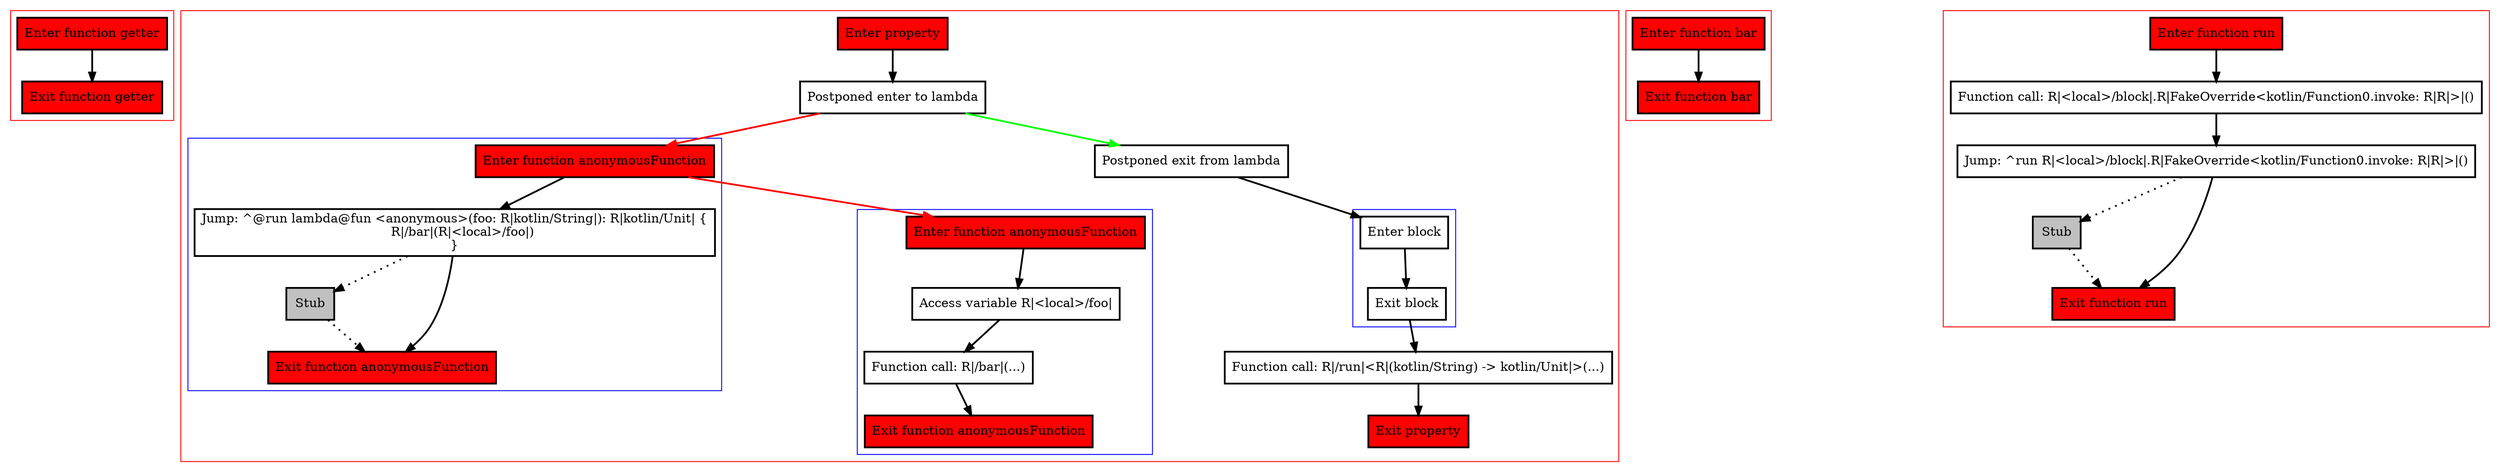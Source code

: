 digraph lambdaAsReturnOfLambda_kt {
    graph [nodesep=3]
    node [shape=box penwidth=2]
    edge [penwidth=2]

    subgraph cluster_0 {
        color=red
        8 [label="Enter function getter" style="filled" fillcolor=red];
        9 [label="Exit function getter" style="filled" fillcolor=red];
    }
    8 -> {9};

    subgraph cluster_1 {
        color=red
        10 [label="Enter property" style="filled" fillcolor=red];
        12 [label="Postponed enter to lambda"];
        subgraph cluster_2 {
            color=blue
            0 [label="Enter function anonymousFunction" style="filled" fillcolor=red];
            2 [label="Jump: ^@run lambda@fun <anonymous>(foo: R|kotlin/String|): R|kotlin/Unit| {
    R|/bar|(R|<local>/foo|)
}
"];
            3 [label="Stub" style="filled" fillcolor=gray];
            1 [label="Exit function anonymousFunction" style="filled" fillcolor=red];
        }
        subgraph cluster_3 {
            color=blue
            4 [label="Enter function anonymousFunction" style="filled" fillcolor=red];
            6 [label="Access variable R|<local>/foo|"];
            7 [label="Function call: R|/bar|(...)"];
            5 [label="Exit function anonymousFunction" style="filled" fillcolor=red];
        }
        13 [label="Postponed exit from lambda"];
        subgraph cluster_4 {
            color=blue
            14 [label="Enter block"];
            15 [label="Exit block"];
        }
        16 [label="Function call: R|/run|<R|(kotlin/String) -> kotlin/Unit|>(...)"];
        11 [label="Exit property" style="filled" fillcolor=red];
    }
    10 -> {12};
    12 -> {13 13} [color=green];
    12 -> {0} [color=red];
    13 -> {14};
    14 -> {15};
    15 -> {16};
    16 -> {11};
    0 -> {2};
    0 -> {4} [color=red];
    2 -> {1};
    2 -> {3} [style=dotted];
    3 -> {1} [style=dotted];
    4 -> {6};
    6 -> {7};
    7 -> {5};

    subgraph cluster_5 {
        color=red
        17 [label="Enter function bar" style="filled" fillcolor=red];
        18 [label="Exit function bar" style="filled" fillcolor=red];
    }
    17 -> {18};

    subgraph cluster_6 {
        color=red
        19 [label="Enter function run" style="filled" fillcolor=red];
        21 [label="Function call: R|<local>/block|.R|FakeOverride<kotlin/Function0.invoke: R|R|>|()"];
        22 [label="Jump: ^run R|<local>/block|.R|FakeOverride<kotlin/Function0.invoke: R|R|>|()"];
        23 [label="Stub" style="filled" fillcolor=gray];
        20 [label="Exit function run" style="filled" fillcolor=red];
    }
    19 -> {21};
    21 -> {22};
    22 -> {20};
    22 -> {23} [style=dotted];
    23 -> {20} [style=dotted];

}
